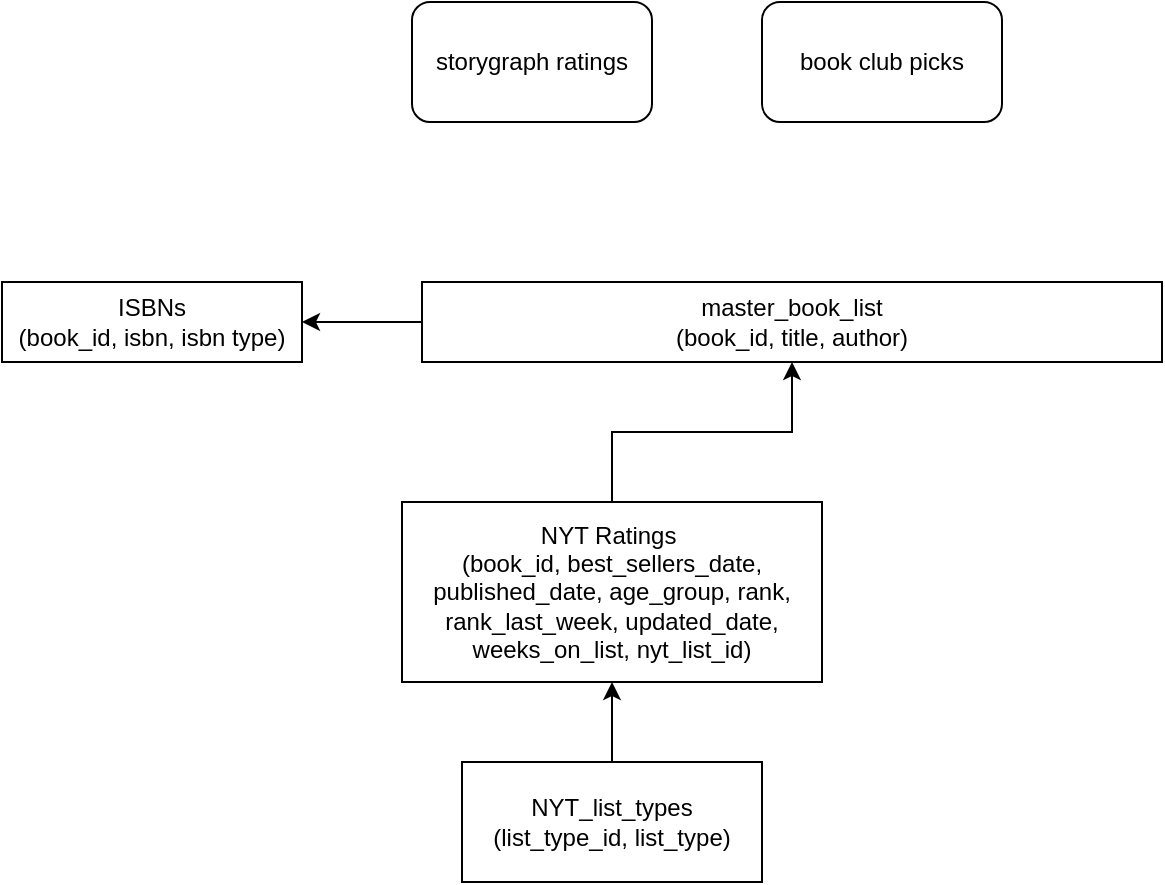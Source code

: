 <mxfile version="26.0.16">
  <diagram name="Page-1" id="bENSw4ginZHUk9GP-0yd">
    <mxGraphModel grid="1" page="1" gridSize="10" guides="1" tooltips="1" connect="1" arrows="1" fold="1" pageScale="1" pageWidth="850" pageHeight="1100" math="0" shadow="0">
      <root>
        <mxCell id="0" />
        <mxCell id="1" parent="0" />
        <mxCell id="LVR06XW8owl-k6EtUa2X-5" style="edgeStyle=orthogonalEdgeStyle;rounded=0;orthogonalLoop=1;jettySize=auto;html=1;exitX=0;exitY=0.5;exitDx=0;exitDy=0;entryX=1;entryY=0.5;entryDx=0;entryDy=0;" edge="1" parent="1" source="LVR06XW8owl-k6EtUa2X-1" target="LVR06XW8owl-k6EtUa2X-2">
          <mxGeometry relative="1" as="geometry" />
        </mxCell>
        <mxCell id="LVR06XW8owl-k6EtUa2X-1" value="master_book_list&lt;div&gt;(book_id, title, author)&lt;/div&gt;" style="rounded=0;whiteSpace=wrap;html=1;" vertex="1" parent="1">
          <mxGeometry x="370" y="230" width="370" height="40" as="geometry" />
        </mxCell>
        <mxCell id="LVR06XW8owl-k6EtUa2X-2" value="ISBNs&lt;div&gt;(book_id, isbn, isbn type)&lt;/div&gt;" style="rounded=0;whiteSpace=wrap;html=1;" vertex="1" parent="1">
          <mxGeometry x="160" y="230" width="150" height="40" as="geometry" />
        </mxCell>
        <mxCell id="LVR06XW8owl-k6EtUa2X-11" value="" style="edgeStyle=orthogonalEdgeStyle;rounded=0;orthogonalLoop=1;jettySize=auto;html=1;" edge="1" parent="1" source="LVR06XW8owl-k6EtUa2X-6" target="LVR06XW8owl-k6EtUa2X-1">
          <mxGeometry relative="1" as="geometry" />
        </mxCell>
        <mxCell id="LVR06XW8owl-k6EtUa2X-6" value="NYT Ratings&amp;nbsp;&lt;div&gt;(book_id, best_sellers_date, published_date, age_group, rank, rank_last_week, updated_date, weeks_on_list, nyt_list_id)&lt;/div&gt;" style="rounded=0;whiteSpace=wrap;html=1;" vertex="1" parent="1">
          <mxGeometry x="360" y="340" width="210" height="90" as="geometry" />
        </mxCell>
        <mxCell id="LVR06XW8owl-k6EtUa2X-10" value="" style="edgeStyle=orthogonalEdgeStyle;rounded=0;orthogonalLoop=1;jettySize=auto;html=1;" edge="1" parent="1" source="LVR06XW8owl-k6EtUa2X-9" target="LVR06XW8owl-k6EtUa2X-6">
          <mxGeometry relative="1" as="geometry" />
        </mxCell>
        <mxCell id="LVR06XW8owl-k6EtUa2X-9" value="NYT_list_types&lt;div&gt;(list_type_id, list_type)&lt;/div&gt;" style="rounded=0;whiteSpace=wrap;html=1;" vertex="1" parent="1">
          <mxGeometry x="390" y="470" width="150" height="60" as="geometry" />
        </mxCell>
        <mxCell id="0kNTsvvGWqR1S_xmeqjb-2" value="storygraph ratings" style="rounded=1;whiteSpace=wrap;html=1;" vertex="1" parent="1">
          <mxGeometry x="365" y="90" width="120" height="60" as="geometry" />
        </mxCell>
        <mxCell id="0kNTsvvGWqR1S_xmeqjb-3" value="book club picks" style="rounded=1;whiteSpace=wrap;html=1;" vertex="1" parent="1">
          <mxGeometry x="540" y="90" width="120" height="60" as="geometry" />
        </mxCell>
      </root>
    </mxGraphModel>
  </diagram>
</mxfile>
